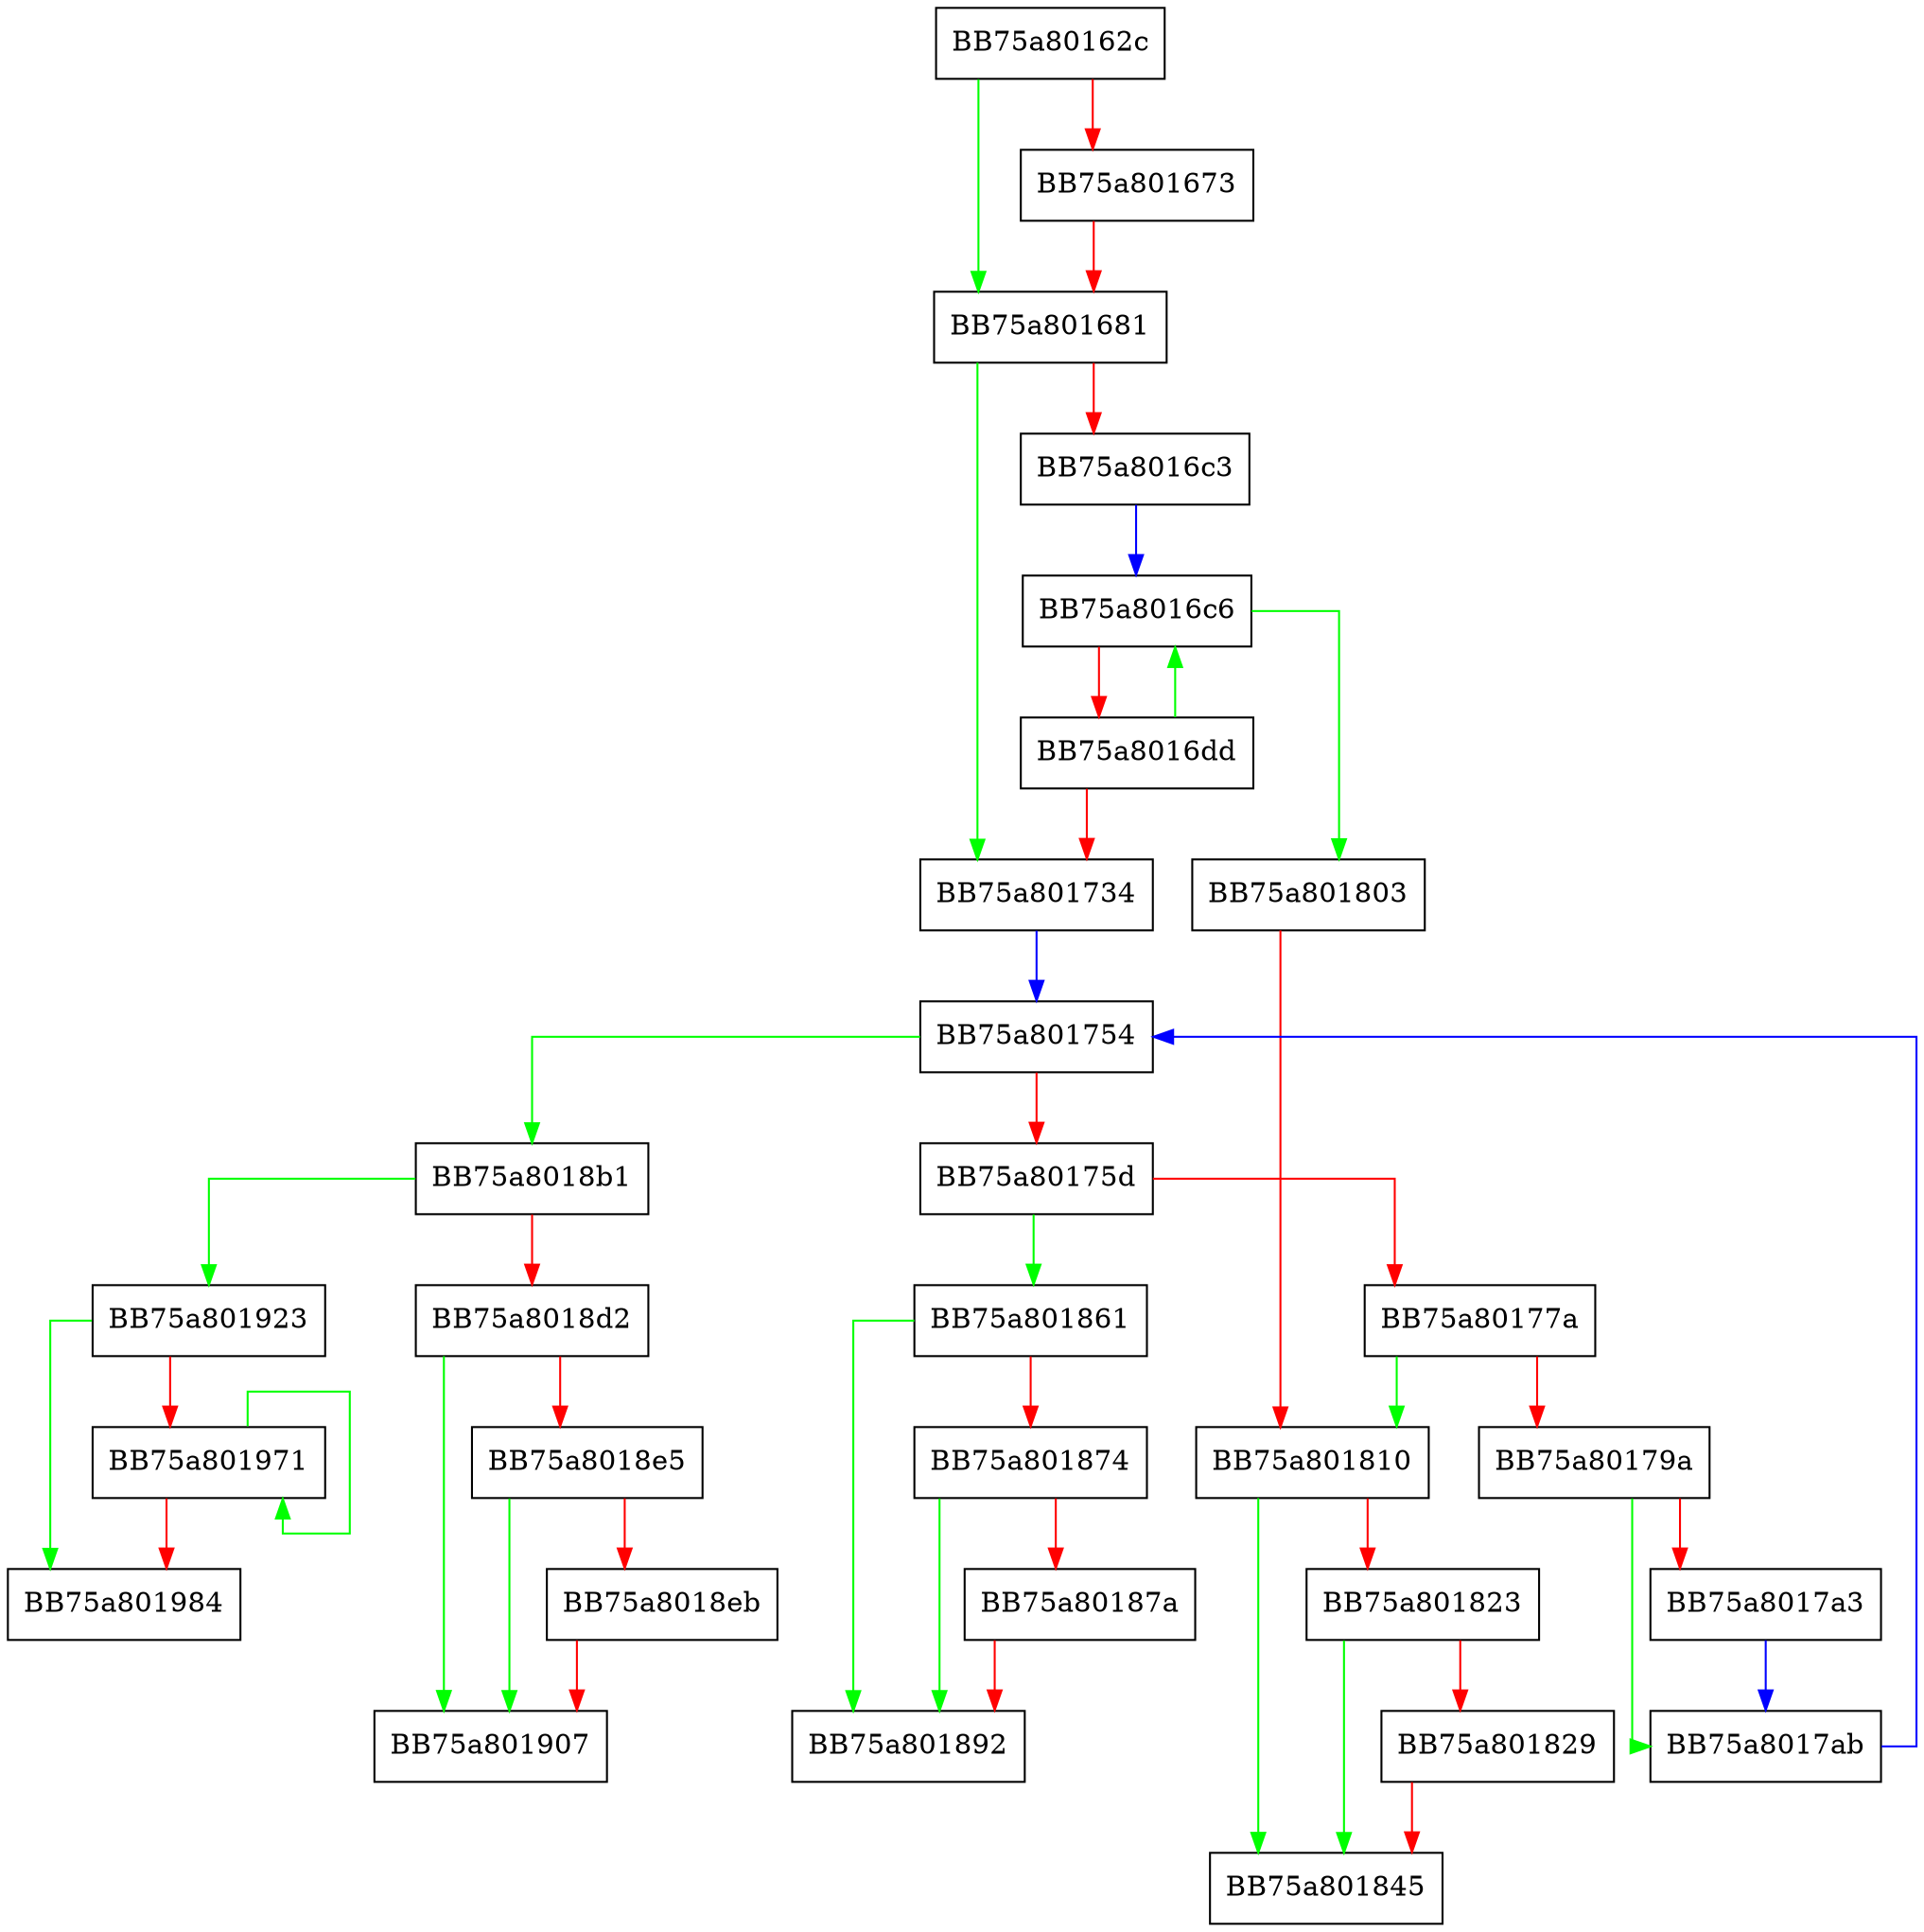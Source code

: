 digraph UfsUpdateRequest {
  node [shape="box"];
  graph [splines=ortho];
  BB75a80162c -> BB75a801681 [color="green"];
  BB75a80162c -> BB75a801673 [color="red"];
  BB75a801673 -> BB75a801681 [color="red"];
  BB75a801681 -> BB75a801734 [color="green"];
  BB75a801681 -> BB75a8016c3 [color="red"];
  BB75a8016c3 -> BB75a8016c6 [color="blue"];
  BB75a8016c6 -> BB75a801803 [color="green"];
  BB75a8016c6 -> BB75a8016dd [color="red"];
  BB75a8016dd -> BB75a8016c6 [color="green"];
  BB75a8016dd -> BB75a801734 [color="red"];
  BB75a801734 -> BB75a801754 [color="blue"];
  BB75a801754 -> BB75a8018b1 [color="green"];
  BB75a801754 -> BB75a80175d [color="red"];
  BB75a80175d -> BB75a801861 [color="green"];
  BB75a80175d -> BB75a80177a [color="red"];
  BB75a80177a -> BB75a801810 [color="green"];
  BB75a80177a -> BB75a80179a [color="red"];
  BB75a80179a -> BB75a8017ab [color="green"];
  BB75a80179a -> BB75a8017a3 [color="red"];
  BB75a8017a3 -> BB75a8017ab [color="blue"];
  BB75a8017ab -> BB75a801754 [color="blue"];
  BB75a801803 -> BB75a801810 [color="red"];
  BB75a801810 -> BB75a801845 [color="green"];
  BB75a801810 -> BB75a801823 [color="red"];
  BB75a801823 -> BB75a801845 [color="green"];
  BB75a801823 -> BB75a801829 [color="red"];
  BB75a801829 -> BB75a801845 [color="red"];
  BB75a801861 -> BB75a801892 [color="green"];
  BB75a801861 -> BB75a801874 [color="red"];
  BB75a801874 -> BB75a801892 [color="green"];
  BB75a801874 -> BB75a80187a [color="red"];
  BB75a80187a -> BB75a801892 [color="red"];
  BB75a8018b1 -> BB75a801923 [color="green"];
  BB75a8018b1 -> BB75a8018d2 [color="red"];
  BB75a8018d2 -> BB75a801907 [color="green"];
  BB75a8018d2 -> BB75a8018e5 [color="red"];
  BB75a8018e5 -> BB75a801907 [color="green"];
  BB75a8018e5 -> BB75a8018eb [color="red"];
  BB75a8018eb -> BB75a801907 [color="red"];
  BB75a801923 -> BB75a801984 [color="green"];
  BB75a801923 -> BB75a801971 [color="red"];
  BB75a801971 -> BB75a801971 [color="green"];
  BB75a801971 -> BB75a801984 [color="red"];
}